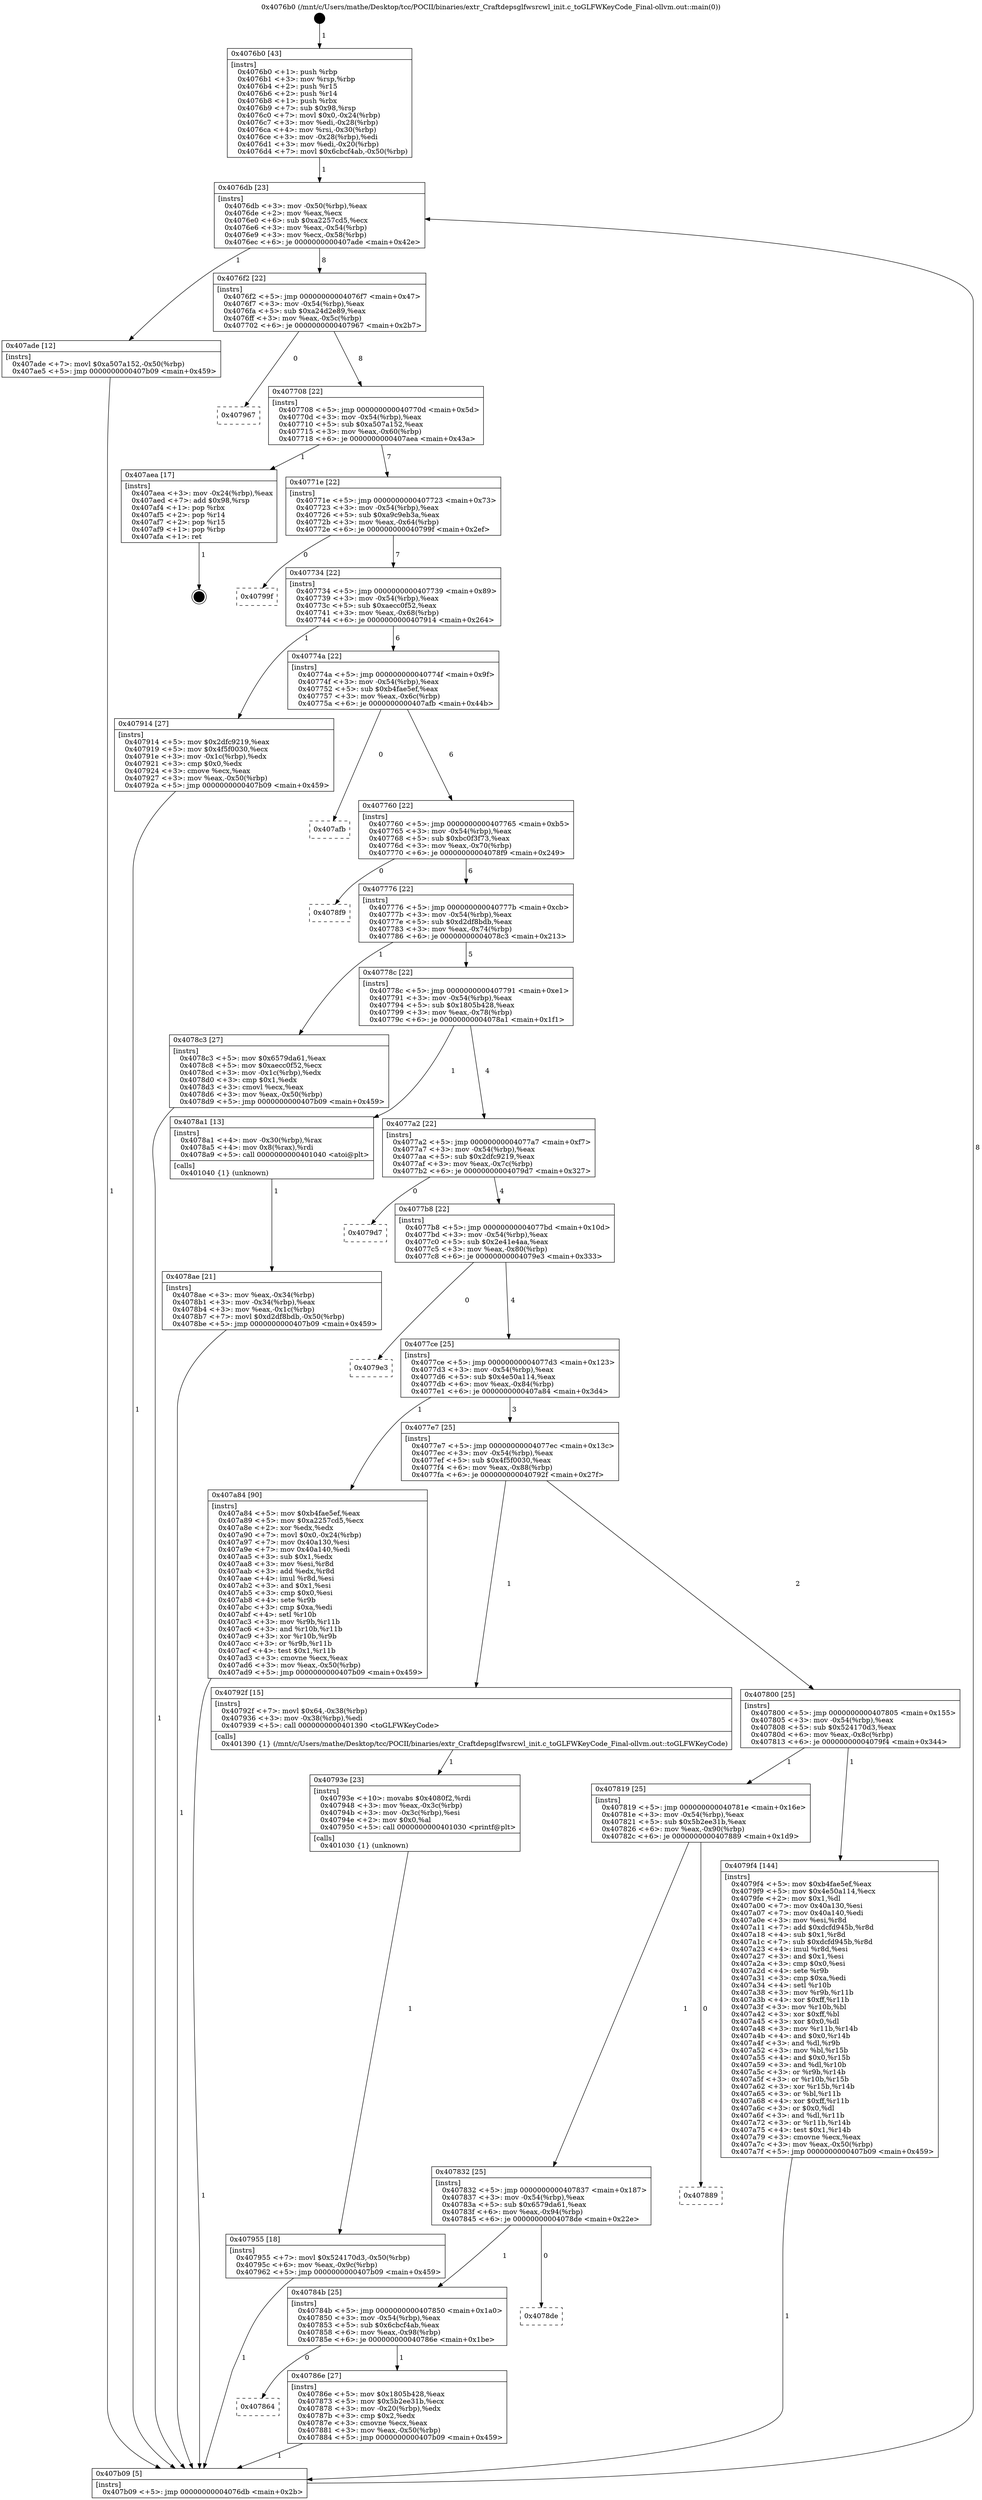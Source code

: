 digraph "0x4076b0" {
  label = "0x4076b0 (/mnt/c/Users/mathe/Desktop/tcc/POCII/binaries/extr_Craftdepsglfwsrcwl_init.c_toGLFWKeyCode_Final-ollvm.out::main(0))"
  labelloc = "t"
  node[shape=record]

  Entry [label="",width=0.3,height=0.3,shape=circle,fillcolor=black,style=filled]
  "0x4076db" [label="{
     0x4076db [23]\l
     | [instrs]\l
     &nbsp;&nbsp;0x4076db \<+3\>: mov -0x50(%rbp),%eax\l
     &nbsp;&nbsp;0x4076de \<+2\>: mov %eax,%ecx\l
     &nbsp;&nbsp;0x4076e0 \<+6\>: sub $0xa2257cd5,%ecx\l
     &nbsp;&nbsp;0x4076e6 \<+3\>: mov %eax,-0x54(%rbp)\l
     &nbsp;&nbsp;0x4076e9 \<+3\>: mov %ecx,-0x58(%rbp)\l
     &nbsp;&nbsp;0x4076ec \<+6\>: je 0000000000407ade \<main+0x42e\>\l
  }"]
  "0x407ade" [label="{
     0x407ade [12]\l
     | [instrs]\l
     &nbsp;&nbsp;0x407ade \<+7\>: movl $0xa507a152,-0x50(%rbp)\l
     &nbsp;&nbsp;0x407ae5 \<+5\>: jmp 0000000000407b09 \<main+0x459\>\l
  }"]
  "0x4076f2" [label="{
     0x4076f2 [22]\l
     | [instrs]\l
     &nbsp;&nbsp;0x4076f2 \<+5\>: jmp 00000000004076f7 \<main+0x47\>\l
     &nbsp;&nbsp;0x4076f7 \<+3\>: mov -0x54(%rbp),%eax\l
     &nbsp;&nbsp;0x4076fa \<+5\>: sub $0xa24d2e89,%eax\l
     &nbsp;&nbsp;0x4076ff \<+3\>: mov %eax,-0x5c(%rbp)\l
     &nbsp;&nbsp;0x407702 \<+6\>: je 0000000000407967 \<main+0x2b7\>\l
  }"]
  Exit [label="",width=0.3,height=0.3,shape=circle,fillcolor=black,style=filled,peripheries=2]
  "0x407967" [label="{
     0x407967\l
  }", style=dashed]
  "0x407708" [label="{
     0x407708 [22]\l
     | [instrs]\l
     &nbsp;&nbsp;0x407708 \<+5\>: jmp 000000000040770d \<main+0x5d\>\l
     &nbsp;&nbsp;0x40770d \<+3\>: mov -0x54(%rbp),%eax\l
     &nbsp;&nbsp;0x407710 \<+5\>: sub $0xa507a152,%eax\l
     &nbsp;&nbsp;0x407715 \<+3\>: mov %eax,-0x60(%rbp)\l
     &nbsp;&nbsp;0x407718 \<+6\>: je 0000000000407aea \<main+0x43a\>\l
  }"]
  "0x407955" [label="{
     0x407955 [18]\l
     | [instrs]\l
     &nbsp;&nbsp;0x407955 \<+7\>: movl $0x524170d3,-0x50(%rbp)\l
     &nbsp;&nbsp;0x40795c \<+6\>: mov %eax,-0x9c(%rbp)\l
     &nbsp;&nbsp;0x407962 \<+5\>: jmp 0000000000407b09 \<main+0x459\>\l
  }"]
  "0x407aea" [label="{
     0x407aea [17]\l
     | [instrs]\l
     &nbsp;&nbsp;0x407aea \<+3\>: mov -0x24(%rbp),%eax\l
     &nbsp;&nbsp;0x407aed \<+7\>: add $0x98,%rsp\l
     &nbsp;&nbsp;0x407af4 \<+1\>: pop %rbx\l
     &nbsp;&nbsp;0x407af5 \<+2\>: pop %r14\l
     &nbsp;&nbsp;0x407af7 \<+2\>: pop %r15\l
     &nbsp;&nbsp;0x407af9 \<+1\>: pop %rbp\l
     &nbsp;&nbsp;0x407afa \<+1\>: ret\l
  }"]
  "0x40771e" [label="{
     0x40771e [22]\l
     | [instrs]\l
     &nbsp;&nbsp;0x40771e \<+5\>: jmp 0000000000407723 \<main+0x73\>\l
     &nbsp;&nbsp;0x407723 \<+3\>: mov -0x54(%rbp),%eax\l
     &nbsp;&nbsp;0x407726 \<+5\>: sub $0xa9c9eb3a,%eax\l
     &nbsp;&nbsp;0x40772b \<+3\>: mov %eax,-0x64(%rbp)\l
     &nbsp;&nbsp;0x40772e \<+6\>: je 000000000040799f \<main+0x2ef\>\l
  }"]
  "0x40793e" [label="{
     0x40793e [23]\l
     | [instrs]\l
     &nbsp;&nbsp;0x40793e \<+10\>: movabs $0x4080f2,%rdi\l
     &nbsp;&nbsp;0x407948 \<+3\>: mov %eax,-0x3c(%rbp)\l
     &nbsp;&nbsp;0x40794b \<+3\>: mov -0x3c(%rbp),%esi\l
     &nbsp;&nbsp;0x40794e \<+2\>: mov $0x0,%al\l
     &nbsp;&nbsp;0x407950 \<+5\>: call 0000000000401030 \<printf@plt\>\l
     | [calls]\l
     &nbsp;&nbsp;0x401030 \{1\} (unknown)\l
  }"]
  "0x40799f" [label="{
     0x40799f\l
  }", style=dashed]
  "0x407734" [label="{
     0x407734 [22]\l
     | [instrs]\l
     &nbsp;&nbsp;0x407734 \<+5\>: jmp 0000000000407739 \<main+0x89\>\l
     &nbsp;&nbsp;0x407739 \<+3\>: mov -0x54(%rbp),%eax\l
     &nbsp;&nbsp;0x40773c \<+5\>: sub $0xaecc0f52,%eax\l
     &nbsp;&nbsp;0x407741 \<+3\>: mov %eax,-0x68(%rbp)\l
     &nbsp;&nbsp;0x407744 \<+6\>: je 0000000000407914 \<main+0x264\>\l
  }"]
  "0x4078ae" [label="{
     0x4078ae [21]\l
     | [instrs]\l
     &nbsp;&nbsp;0x4078ae \<+3\>: mov %eax,-0x34(%rbp)\l
     &nbsp;&nbsp;0x4078b1 \<+3\>: mov -0x34(%rbp),%eax\l
     &nbsp;&nbsp;0x4078b4 \<+3\>: mov %eax,-0x1c(%rbp)\l
     &nbsp;&nbsp;0x4078b7 \<+7\>: movl $0xd2df8bdb,-0x50(%rbp)\l
     &nbsp;&nbsp;0x4078be \<+5\>: jmp 0000000000407b09 \<main+0x459\>\l
  }"]
  "0x407914" [label="{
     0x407914 [27]\l
     | [instrs]\l
     &nbsp;&nbsp;0x407914 \<+5\>: mov $0x2dfc9219,%eax\l
     &nbsp;&nbsp;0x407919 \<+5\>: mov $0x4f5f0030,%ecx\l
     &nbsp;&nbsp;0x40791e \<+3\>: mov -0x1c(%rbp),%edx\l
     &nbsp;&nbsp;0x407921 \<+3\>: cmp $0x0,%edx\l
     &nbsp;&nbsp;0x407924 \<+3\>: cmove %ecx,%eax\l
     &nbsp;&nbsp;0x407927 \<+3\>: mov %eax,-0x50(%rbp)\l
     &nbsp;&nbsp;0x40792a \<+5\>: jmp 0000000000407b09 \<main+0x459\>\l
  }"]
  "0x40774a" [label="{
     0x40774a [22]\l
     | [instrs]\l
     &nbsp;&nbsp;0x40774a \<+5\>: jmp 000000000040774f \<main+0x9f\>\l
     &nbsp;&nbsp;0x40774f \<+3\>: mov -0x54(%rbp),%eax\l
     &nbsp;&nbsp;0x407752 \<+5\>: sub $0xb4fae5ef,%eax\l
     &nbsp;&nbsp;0x407757 \<+3\>: mov %eax,-0x6c(%rbp)\l
     &nbsp;&nbsp;0x40775a \<+6\>: je 0000000000407afb \<main+0x44b\>\l
  }"]
  "0x4076b0" [label="{
     0x4076b0 [43]\l
     | [instrs]\l
     &nbsp;&nbsp;0x4076b0 \<+1\>: push %rbp\l
     &nbsp;&nbsp;0x4076b1 \<+3\>: mov %rsp,%rbp\l
     &nbsp;&nbsp;0x4076b4 \<+2\>: push %r15\l
     &nbsp;&nbsp;0x4076b6 \<+2\>: push %r14\l
     &nbsp;&nbsp;0x4076b8 \<+1\>: push %rbx\l
     &nbsp;&nbsp;0x4076b9 \<+7\>: sub $0x98,%rsp\l
     &nbsp;&nbsp;0x4076c0 \<+7\>: movl $0x0,-0x24(%rbp)\l
     &nbsp;&nbsp;0x4076c7 \<+3\>: mov %edi,-0x28(%rbp)\l
     &nbsp;&nbsp;0x4076ca \<+4\>: mov %rsi,-0x30(%rbp)\l
     &nbsp;&nbsp;0x4076ce \<+3\>: mov -0x28(%rbp),%edi\l
     &nbsp;&nbsp;0x4076d1 \<+3\>: mov %edi,-0x20(%rbp)\l
     &nbsp;&nbsp;0x4076d4 \<+7\>: movl $0x6cbcf4ab,-0x50(%rbp)\l
  }"]
  "0x407afb" [label="{
     0x407afb\l
  }", style=dashed]
  "0x407760" [label="{
     0x407760 [22]\l
     | [instrs]\l
     &nbsp;&nbsp;0x407760 \<+5\>: jmp 0000000000407765 \<main+0xb5\>\l
     &nbsp;&nbsp;0x407765 \<+3\>: mov -0x54(%rbp),%eax\l
     &nbsp;&nbsp;0x407768 \<+5\>: sub $0xbc0f3f73,%eax\l
     &nbsp;&nbsp;0x40776d \<+3\>: mov %eax,-0x70(%rbp)\l
     &nbsp;&nbsp;0x407770 \<+6\>: je 00000000004078f9 \<main+0x249\>\l
  }"]
  "0x407b09" [label="{
     0x407b09 [5]\l
     | [instrs]\l
     &nbsp;&nbsp;0x407b09 \<+5\>: jmp 00000000004076db \<main+0x2b\>\l
  }"]
  "0x4078f9" [label="{
     0x4078f9\l
  }", style=dashed]
  "0x407776" [label="{
     0x407776 [22]\l
     | [instrs]\l
     &nbsp;&nbsp;0x407776 \<+5\>: jmp 000000000040777b \<main+0xcb\>\l
     &nbsp;&nbsp;0x40777b \<+3\>: mov -0x54(%rbp),%eax\l
     &nbsp;&nbsp;0x40777e \<+5\>: sub $0xd2df8bdb,%eax\l
     &nbsp;&nbsp;0x407783 \<+3\>: mov %eax,-0x74(%rbp)\l
     &nbsp;&nbsp;0x407786 \<+6\>: je 00000000004078c3 \<main+0x213\>\l
  }"]
  "0x407864" [label="{
     0x407864\l
  }", style=dashed]
  "0x4078c3" [label="{
     0x4078c3 [27]\l
     | [instrs]\l
     &nbsp;&nbsp;0x4078c3 \<+5\>: mov $0x6579da61,%eax\l
     &nbsp;&nbsp;0x4078c8 \<+5\>: mov $0xaecc0f52,%ecx\l
     &nbsp;&nbsp;0x4078cd \<+3\>: mov -0x1c(%rbp),%edx\l
     &nbsp;&nbsp;0x4078d0 \<+3\>: cmp $0x1,%edx\l
     &nbsp;&nbsp;0x4078d3 \<+3\>: cmovl %ecx,%eax\l
     &nbsp;&nbsp;0x4078d6 \<+3\>: mov %eax,-0x50(%rbp)\l
     &nbsp;&nbsp;0x4078d9 \<+5\>: jmp 0000000000407b09 \<main+0x459\>\l
  }"]
  "0x40778c" [label="{
     0x40778c [22]\l
     | [instrs]\l
     &nbsp;&nbsp;0x40778c \<+5\>: jmp 0000000000407791 \<main+0xe1\>\l
     &nbsp;&nbsp;0x407791 \<+3\>: mov -0x54(%rbp),%eax\l
     &nbsp;&nbsp;0x407794 \<+5\>: sub $0x1805b428,%eax\l
     &nbsp;&nbsp;0x407799 \<+3\>: mov %eax,-0x78(%rbp)\l
     &nbsp;&nbsp;0x40779c \<+6\>: je 00000000004078a1 \<main+0x1f1\>\l
  }"]
  "0x40786e" [label="{
     0x40786e [27]\l
     | [instrs]\l
     &nbsp;&nbsp;0x40786e \<+5\>: mov $0x1805b428,%eax\l
     &nbsp;&nbsp;0x407873 \<+5\>: mov $0x5b2ee31b,%ecx\l
     &nbsp;&nbsp;0x407878 \<+3\>: mov -0x20(%rbp),%edx\l
     &nbsp;&nbsp;0x40787b \<+3\>: cmp $0x2,%edx\l
     &nbsp;&nbsp;0x40787e \<+3\>: cmovne %ecx,%eax\l
     &nbsp;&nbsp;0x407881 \<+3\>: mov %eax,-0x50(%rbp)\l
     &nbsp;&nbsp;0x407884 \<+5\>: jmp 0000000000407b09 \<main+0x459\>\l
  }"]
  "0x4078a1" [label="{
     0x4078a1 [13]\l
     | [instrs]\l
     &nbsp;&nbsp;0x4078a1 \<+4\>: mov -0x30(%rbp),%rax\l
     &nbsp;&nbsp;0x4078a5 \<+4\>: mov 0x8(%rax),%rdi\l
     &nbsp;&nbsp;0x4078a9 \<+5\>: call 0000000000401040 \<atoi@plt\>\l
     | [calls]\l
     &nbsp;&nbsp;0x401040 \{1\} (unknown)\l
  }"]
  "0x4077a2" [label="{
     0x4077a2 [22]\l
     | [instrs]\l
     &nbsp;&nbsp;0x4077a2 \<+5\>: jmp 00000000004077a7 \<main+0xf7\>\l
     &nbsp;&nbsp;0x4077a7 \<+3\>: mov -0x54(%rbp),%eax\l
     &nbsp;&nbsp;0x4077aa \<+5\>: sub $0x2dfc9219,%eax\l
     &nbsp;&nbsp;0x4077af \<+3\>: mov %eax,-0x7c(%rbp)\l
     &nbsp;&nbsp;0x4077b2 \<+6\>: je 00000000004079d7 \<main+0x327\>\l
  }"]
  "0x40784b" [label="{
     0x40784b [25]\l
     | [instrs]\l
     &nbsp;&nbsp;0x40784b \<+5\>: jmp 0000000000407850 \<main+0x1a0\>\l
     &nbsp;&nbsp;0x407850 \<+3\>: mov -0x54(%rbp),%eax\l
     &nbsp;&nbsp;0x407853 \<+5\>: sub $0x6cbcf4ab,%eax\l
     &nbsp;&nbsp;0x407858 \<+6\>: mov %eax,-0x98(%rbp)\l
     &nbsp;&nbsp;0x40785e \<+6\>: je 000000000040786e \<main+0x1be\>\l
  }"]
  "0x4079d7" [label="{
     0x4079d7\l
  }", style=dashed]
  "0x4077b8" [label="{
     0x4077b8 [22]\l
     | [instrs]\l
     &nbsp;&nbsp;0x4077b8 \<+5\>: jmp 00000000004077bd \<main+0x10d\>\l
     &nbsp;&nbsp;0x4077bd \<+3\>: mov -0x54(%rbp),%eax\l
     &nbsp;&nbsp;0x4077c0 \<+5\>: sub $0x2e41e4aa,%eax\l
     &nbsp;&nbsp;0x4077c5 \<+3\>: mov %eax,-0x80(%rbp)\l
     &nbsp;&nbsp;0x4077c8 \<+6\>: je 00000000004079e3 \<main+0x333\>\l
  }"]
  "0x4078de" [label="{
     0x4078de\l
  }", style=dashed]
  "0x4079e3" [label="{
     0x4079e3\l
  }", style=dashed]
  "0x4077ce" [label="{
     0x4077ce [25]\l
     | [instrs]\l
     &nbsp;&nbsp;0x4077ce \<+5\>: jmp 00000000004077d3 \<main+0x123\>\l
     &nbsp;&nbsp;0x4077d3 \<+3\>: mov -0x54(%rbp),%eax\l
     &nbsp;&nbsp;0x4077d6 \<+5\>: sub $0x4e50a114,%eax\l
     &nbsp;&nbsp;0x4077db \<+6\>: mov %eax,-0x84(%rbp)\l
     &nbsp;&nbsp;0x4077e1 \<+6\>: je 0000000000407a84 \<main+0x3d4\>\l
  }"]
  "0x407832" [label="{
     0x407832 [25]\l
     | [instrs]\l
     &nbsp;&nbsp;0x407832 \<+5\>: jmp 0000000000407837 \<main+0x187\>\l
     &nbsp;&nbsp;0x407837 \<+3\>: mov -0x54(%rbp),%eax\l
     &nbsp;&nbsp;0x40783a \<+5\>: sub $0x6579da61,%eax\l
     &nbsp;&nbsp;0x40783f \<+6\>: mov %eax,-0x94(%rbp)\l
     &nbsp;&nbsp;0x407845 \<+6\>: je 00000000004078de \<main+0x22e\>\l
  }"]
  "0x407a84" [label="{
     0x407a84 [90]\l
     | [instrs]\l
     &nbsp;&nbsp;0x407a84 \<+5\>: mov $0xb4fae5ef,%eax\l
     &nbsp;&nbsp;0x407a89 \<+5\>: mov $0xa2257cd5,%ecx\l
     &nbsp;&nbsp;0x407a8e \<+2\>: xor %edx,%edx\l
     &nbsp;&nbsp;0x407a90 \<+7\>: movl $0x0,-0x24(%rbp)\l
     &nbsp;&nbsp;0x407a97 \<+7\>: mov 0x40a130,%esi\l
     &nbsp;&nbsp;0x407a9e \<+7\>: mov 0x40a140,%edi\l
     &nbsp;&nbsp;0x407aa5 \<+3\>: sub $0x1,%edx\l
     &nbsp;&nbsp;0x407aa8 \<+3\>: mov %esi,%r8d\l
     &nbsp;&nbsp;0x407aab \<+3\>: add %edx,%r8d\l
     &nbsp;&nbsp;0x407aae \<+4\>: imul %r8d,%esi\l
     &nbsp;&nbsp;0x407ab2 \<+3\>: and $0x1,%esi\l
     &nbsp;&nbsp;0x407ab5 \<+3\>: cmp $0x0,%esi\l
     &nbsp;&nbsp;0x407ab8 \<+4\>: sete %r9b\l
     &nbsp;&nbsp;0x407abc \<+3\>: cmp $0xa,%edi\l
     &nbsp;&nbsp;0x407abf \<+4\>: setl %r10b\l
     &nbsp;&nbsp;0x407ac3 \<+3\>: mov %r9b,%r11b\l
     &nbsp;&nbsp;0x407ac6 \<+3\>: and %r10b,%r11b\l
     &nbsp;&nbsp;0x407ac9 \<+3\>: xor %r10b,%r9b\l
     &nbsp;&nbsp;0x407acc \<+3\>: or %r9b,%r11b\l
     &nbsp;&nbsp;0x407acf \<+4\>: test $0x1,%r11b\l
     &nbsp;&nbsp;0x407ad3 \<+3\>: cmovne %ecx,%eax\l
     &nbsp;&nbsp;0x407ad6 \<+3\>: mov %eax,-0x50(%rbp)\l
     &nbsp;&nbsp;0x407ad9 \<+5\>: jmp 0000000000407b09 \<main+0x459\>\l
  }"]
  "0x4077e7" [label="{
     0x4077e7 [25]\l
     | [instrs]\l
     &nbsp;&nbsp;0x4077e7 \<+5\>: jmp 00000000004077ec \<main+0x13c\>\l
     &nbsp;&nbsp;0x4077ec \<+3\>: mov -0x54(%rbp),%eax\l
     &nbsp;&nbsp;0x4077ef \<+5\>: sub $0x4f5f0030,%eax\l
     &nbsp;&nbsp;0x4077f4 \<+6\>: mov %eax,-0x88(%rbp)\l
     &nbsp;&nbsp;0x4077fa \<+6\>: je 000000000040792f \<main+0x27f\>\l
  }"]
  "0x407889" [label="{
     0x407889\l
  }", style=dashed]
  "0x40792f" [label="{
     0x40792f [15]\l
     | [instrs]\l
     &nbsp;&nbsp;0x40792f \<+7\>: movl $0x64,-0x38(%rbp)\l
     &nbsp;&nbsp;0x407936 \<+3\>: mov -0x38(%rbp),%edi\l
     &nbsp;&nbsp;0x407939 \<+5\>: call 0000000000401390 \<toGLFWKeyCode\>\l
     | [calls]\l
     &nbsp;&nbsp;0x401390 \{1\} (/mnt/c/Users/mathe/Desktop/tcc/POCII/binaries/extr_Craftdepsglfwsrcwl_init.c_toGLFWKeyCode_Final-ollvm.out::toGLFWKeyCode)\l
  }"]
  "0x407800" [label="{
     0x407800 [25]\l
     | [instrs]\l
     &nbsp;&nbsp;0x407800 \<+5\>: jmp 0000000000407805 \<main+0x155\>\l
     &nbsp;&nbsp;0x407805 \<+3\>: mov -0x54(%rbp),%eax\l
     &nbsp;&nbsp;0x407808 \<+5\>: sub $0x524170d3,%eax\l
     &nbsp;&nbsp;0x40780d \<+6\>: mov %eax,-0x8c(%rbp)\l
     &nbsp;&nbsp;0x407813 \<+6\>: je 00000000004079f4 \<main+0x344\>\l
  }"]
  "0x407819" [label="{
     0x407819 [25]\l
     | [instrs]\l
     &nbsp;&nbsp;0x407819 \<+5\>: jmp 000000000040781e \<main+0x16e\>\l
     &nbsp;&nbsp;0x40781e \<+3\>: mov -0x54(%rbp),%eax\l
     &nbsp;&nbsp;0x407821 \<+5\>: sub $0x5b2ee31b,%eax\l
     &nbsp;&nbsp;0x407826 \<+6\>: mov %eax,-0x90(%rbp)\l
     &nbsp;&nbsp;0x40782c \<+6\>: je 0000000000407889 \<main+0x1d9\>\l
  }"]
  "0x4079f4" [label="{
     0x4079f4 [144]\l
     | [instrs]\l
     &nbsp;&nbsp;0x4079f4 \<+5\>: mov $0xb4fae5ef,%eax\l
     &nbsp;&nbsp;0x4079f9 \<+5\>: mov $0x4e50a114,%ecx\l
     &nbsp;&nbsp;0x4079fe \<+2\>: mov $0x1,%dl\l
     &nbsp;&nbsp;0x407a00 \<+7\>: mov 0x40a130,%esi\l
     &nbsp;&nbsp;0x407a07 \<+7\>: mov 0x40a140,%edi\l
     &nbsp;&nbsp;0x407a0e \<+3\>: mov %esi,%r8d\l
     &nbsp;&nbsp;0x407a11 \<+7\>: add $0xdcfd945b,%r8d\l
     &nbsp;&nbsp;0x407a18 \<+4\>: sub $0x1,%r8d\l
     &nbsp;&nbsp;0x407a1c \<+7\>: sub $0xdcfd945b,%r8d\l
     &nbsp;&nbsp;0x407a23 \<+4\>: imul %r8d,%esi\l
     &nbsp;&nbsp;0x407a27 \<+3\>: and $0x1,%esi\l
     &nbsp;&nbsp;0x407a2a \<+3\>: cmp $0x0,%esi\l
     &nbsp;&nbsp;0x407a2d \<+4\>: sete %r9b\l
     &nbsp;&nbsp;0x407a31 \<+3\>: cmp $0xa,%edi\l
     &nbsp;&nbsp;0x407a34 \<+4\>: setl %r10b\l
     &nbsp;&nbsp;0x407a38 \<+3\>: mov %r9b,%r11b\l
     &nbsp;&nbsp;0x407a3b \<+4\>: xor $0xff,%r11b\l
     &nbsp;&nbsp;0x407a3f \<+3\>: mov %r10b,%bl\l
     &nbsp;&nbsp;0x407a42 \<+3\>: xor $0xff,%bl\l
     &nbsp;&nbsp;0x407a45 \<+3\>: xor $0x0,%dl\l
     &nbsp;&nbsp;0x407a48 \<+3\>: mov %r11b,%r14b\l
     &nbsp;&nbsp;0x407a4b \<+4\>: and $0x0,%r14b\l
     &nbsp;&nbsp;0x407a4f \<+3\>: and %dl,%r9b\l
     &nbsp;&nbsp;0x407a52 \<+3\>: mov %bl,%r15b\l
     &nbsp;&nbsp;0x407a55 \<+4\>: and $0x0,%r15b\l
     &nbsp;&nbsp;0x407a59 \<+3\>: and %dl,%r10b\l
     &nbsp;&nbsp;0x407a5c \<+3\>: or %r9b,%r14b\l
     &nbsp;&nbsp;0x407a5f \<+3\>: or %r10b,%r15b\l
     &nbsp;&nbsp;0x407a62 \<+3\>: xor %r15b,%r14b\l
     &nbsp;&nbsp;0x407a65 \<+3\>: or %bl,%r11b\l
     &nbsp;&nbsp;0x407a68 \<+4\>: xor $0xff,%r11b\l
     &nbsp;&nbsp;0x407a6c \<+3\>: or $0x0,%dl\l
     &nbsp;&nbsp;0x407a6f \<+3\>: and %dl,%r11b\l
     &nbsp;&nbsp;0x407a72 \<+3\>: or %r11b,%r14b\l
     &nbsp;&nbsp;0x407a75 \<+4\>: test $0x1,%r14b\l
     &nbsp;&nbsp;0x407a79 \<+3\>: cmovne %ecx,%eax\l
     &nbsp;&nbsp;0x407a7c \<+3\>: mov %eax,-0x50(%rbp)\l
     &nbsp;&nbsp;0x407a7f \<+5\>: jmp 0000000000407b09 \<main+0x459\>\l
  }"]
  Entry -> "0x4076b0" [label=" 1"]
  "0x4076db" -> "0x407ade" [label=" 1"]
  "0x4076db" -> "0x4076f2" [label=" 8"]
  "0x407aea" -> Exit [label=" 1"]
  "0x4076f2" -> "0x407967" [label=" 0"]
  "0x4076f2" -> "0x407708" [label=" 8"]
  "0x407ade" -> "0x407b09" [label=" 1"]
  "0x407708" -> "0x407aea" [label=" 1"]
  "0x407708" -> "0x40771e" [label=" 7"]
  "0x407a84" -> "0x407b09" [label=" 1"]
  "0x40771e" -> "0x40799f" [label=" 0"]
  "0x40771e" -> "0x407734" [label=" 7"]
  "0x4079f4" -> "0x407b09" [label=" 1"]
  "0x407734" -> "0x407914" [label=" 1"]
  "0x407734" -> "0x40774a" [label=" 6"]
  "0x407955" -> "0x407b09" [label=" 1"]
  "0x40774a" -> "0x407afb" [label=" 0"]
  "0x40774a" -> "0x407760" [label=" 6"]
  "0x40793e" -> "0x407955" [label=" 1"]
  "0x407760" -> "0x4078f9" [label=" 0"]
  "0x407760" -> "0x407776" [label=" 6"]
  "0x40792f" -> "0x40793e" [label=" 1"]
  "0x407776" -> "0x4078c3" [label=" 1"]
  "0x407776" -> "0x40778c" [label=" 5"]
  "0x407914" -> "0x407b09" [label=" 1"]
  "0x40778c" -> "0x4078a1" [label=" 1"]
  "0x40778c" -> "0x4077a2" [label=" 4"]
  "0x4078c3" -> "0x407b09" [label=" 1"]
  "0x4077a2" -> "0x4079d7" [label=" 0"]
  "0x4077a2" -> "0x4077b8" [label=" 4"]
  "0x4078a1" -> "0x4078ae" [label=" 1"]
  "0x4077b8" -> "0x4079e3" [label=" 0"]
  "0x4077b8" -> "0x4077ce" [label=" 4"]
  "0x407b09" -> "0x4076db" [label=" 8"]
  "0x4077ce" -> "0x407a84" [label=" 1"]
  "0x4077ce" -> "0x4077e7" [label=" 3"]
  "0x40786e" -> "0x407b09" [label=" 1"]
  "0x4077e7" -> "0x40792f" [label=" 1"]
  "0x4077e7" -> "0x407800" [label=" 2"]
  "0x40784b" -> "0x407864" [label=" 0"]
  "0x407800" -> "0x4079f4" [label=" 1"]
  "0x407800" -> "0x407819" [label=" 1"]
  "0x40784b" -> "0x40786e" [label=" 1"]
  "0x407819" -> "0x407889" [label=" 0"]
  "0x407819" -> "0x407832" [label=" 1"]
  "0x4076b0" -> "0x4076db" [label=" 1"]
  "0x407832" -> "0x4078de" [label=" 0"]
  "0x407832" -> "0x40784b" [label=" 1"]
  "0x4078ae" -> "0x407b09" [label=" 1"]
}
